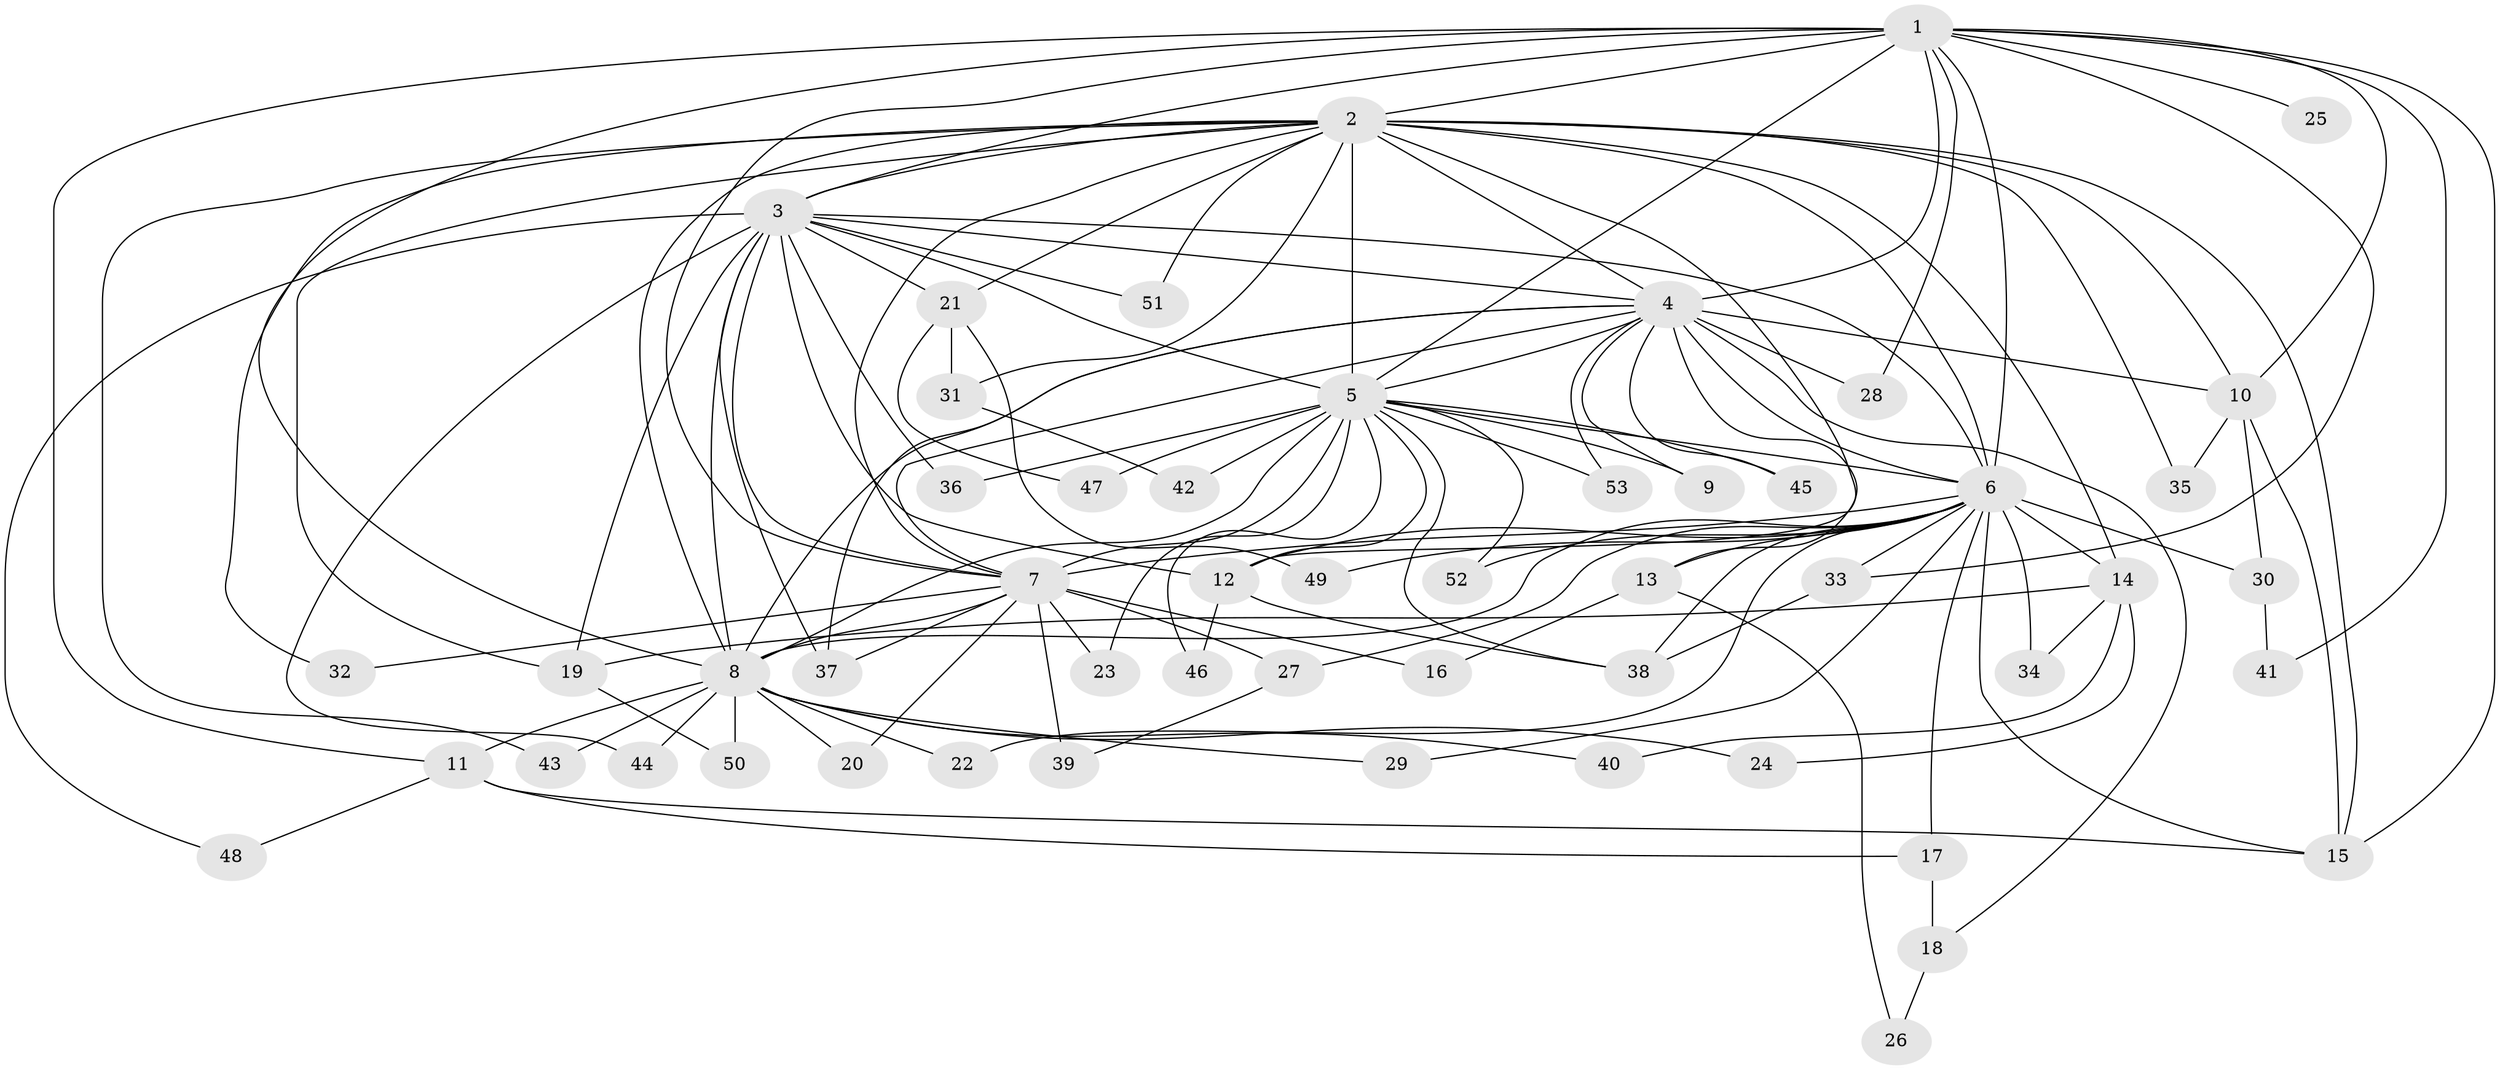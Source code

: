 // original degree distribution, {21: 0.022988505747126436, 27: 0.011494252873563218, 19: 0.022988505747126436, 25: 0.011494252873563218, 17: 0.011494252873563218, 20: 0.022988505747126436, 13: 0.011494252873563218, 2: 0.5977011494252874, 5: 0.05747126436781609, 4: 0.04597701149425287, 6: 0.011494252873563218, 3: 0.1724137931034483}
// Generated by graph-tools (version 1.1) at 2025/49/03/04/25 22:49:52]
// undirected, 53 vertices, 127 edges
graph export_dot {
  node [color=gray90,style=filled];
  1;
  2;
  3;
  4;
  5;
  6;
  7;
  8;
  9;
  10;
  11;
  12;
  13;
  14;
  15;
  16;
  17;
  18;
  19;
  20;
  21;
  22;
  23;
  24;
  25;
  26;
  27;
  28;
  29;
  30;
  31;
  32;
  33;
  34;
  35;
  36;
  37;
  38;
  39;
  40;
  41;
  42;
  43;
  44;
  45;
  46;
  47;
  48;
  49;
  50;
  51;
  52;
  53;
  1 -- 2 [weight=2.0];
  1 -- 3 [weight=4.0];
  1 -- 4 [weight=2.0];
  1 -- 5 [weight=1.0];
  1 -- 6 [weight=2.0];
  1 -- 7 [weight=1.0];
  1 -- 8 [weight=1.0];
  1 -- 10 [weight=1.0];
  1 -- 11 [weight=1.0];
  1 -- 15 [weight=1.0];
  1 -- 25 [weight=1.0];
  1 -- 28 [weight=1.0];
  1 -- 33 [weight=1.0];
  1 -- 41 [weight=1.0];
  2 -- 3 [weight=3.0];
  2 -- 4 [weight=2.0];
  2 -- 5 [weight=3.0];
  2 -- 6 [weight=4.0];
  2 -- 7 [weight=2.0];
  2 -- 8 [weight=3.0];
  2 -- 10 [weight=1.0];
  2 -- 12 [weight=1.0];
  2 -- 14 [weight=1.0];
  2 -- 15 [weight=1.0];
  2 -- 19 [weight=1.0];
  2 -- 21 [weight=1.0];
  2 -- 31 [weight=1.0];
  2 -- 32 [weight=1.0];
  2 -- 35 [weight=1.0];
  2 -- 43 [weight=1.0];
  2 -- 51 [weight=1.0];
  3 -- 4 [weight=1.0];
  3 -- 5 [weight=4.0];
  3 -- 6 [weight=2.0];
  3 -- 7 [weight=4.0];
  3 -- 8 [weight=2.0];
  3 -- 12 [weight=1.0];
  3 -- 19 [weight=1.0];
  3 -- 21 [weight=1.0];
  3 -- 36 [weight=1.0];
  3 -- 37 [weight=1.0];
  3 -- 44 [weight=1.0];
  3 -- 48 [weight=1.0];
  3 -- 51 [weight=1.0];
  4 -- 5 [weight=1.0];
  4 -- 6 [weight=3.0];
  4 -- 7 [weight=1.0];
  4 -- 8 [weight=1.0];
  4 -- 9 [weight=1.0];
  4 -- 10 [weight=1.0];
  4 -- 13 [weight=1.0];
  4 -- 18 [weight=1.0];
  4 -- 28 [weight=1.0];
  4 -- 37 [weight=1.0];
  4 -- 45 [weight=1.0];
  4 -- 53 [weight=1.0];
  5 -- 6 [weight=2.0];
  5 -- 7 [weight=1.0];
  5 -- 8 [weight=2.0];
  5 -- 9 [weight=1.0];
  5 -- 12 [weight=1.0];
  5 -- 23 [weight=1.0];
  5 -- 36 [weight=1.0];
  5 -- 38 [weight=1.0];
  5 -- 42 [weight=1.0];
  5 -- 45 [weight=1.0];
  5 -- 46 [weight=1.0];
  5 -- 47 [weight=1.0];
  5 -- 52 [weight=1.0];
  5 -- 53 [weight=1.0];
  6 -- 7 [weight=3.0];
  6 -- 8 [weight=2.0];
  6 -- 12 [weight=1.0];
  6 -- 13 [weight=1.0];
  6 -- 14 [weight=1.0];
  6 -- 15 [weight=1.0];
  6 -- 17 [weight=1.0];
  6 -- 22 [weight=1.0];
  6 -- 27 [weight=1.0];
  6 -- 29 [weight=1.0];
  6 -- 30 [weight=1.0];
  6 -- 33 [weight=1.0];
  6 -- 34 [weight=1.0];
  6 -- 38 [weight=1.0];
  6 -- 49 [weight=1.0];
  6 -- 52 [weight=1.0];
  7 -- 8 [weight=1.0];
  7 -- 16 [weight=1.0];
  7 -- 20 [weight=1.0];
  7 -- 23 [weight=1.0];
  7 -- 27 [weight=1.0];
  7 -- 32 [weight=1.0];
  7 -- 37 [weight=1.0];
  7 -- 39 [weight=1.0];
  8 -- 11 [weight=1.0];
  8 -- 20 [weight=1.0];
  8 -- 22 [weight=1.0];
  8 -- 24 [weight=1.0];
  8 -- 29 [weight=1.0];
  8 -- 40 [weight=1.0];
  8 -- 43 [weight=1.0];
  8 -- 44 [weight=1.0];
  8 -- 50 [weight=1.0];
  10 -- 15 [weight=1.0];
  10 -- 30 [weight=1.0];
  10 -- 35 [weight=1.0];
  11 -- 15 [weight=1.0];
  11 -- 17 [weight=1.0];
  11 -- 48 [weight=1.0];
  12 -- 38 [weight=1.0];
  12 -- 46 [weight=1.0];
  13 -- 16 [weight=1.0];
  13 -- 26 [weight=1.0];
  14 -- 19 [weight=1.0];
  14 -- 24 [weight=1.0];
  14 -- 34 [weight=1.0];
  14 -- 40 [weight=1.0];
  17 -- 18 [weight=1.0];
  18 -- 26 [weight=1.0];
  19 -- 50 [weight=1.0];
  21 -- 31 [weight=1.0];
  21 -- 47 [weight=1.0];
  21 -- 49 [weight=1.0];
  27 -- 39 [weight=1.0];
  30 -- 41 [weight=1.0];
  31 -- 42 [weight=1.0];
  33 -- 38 [weight=1.0];
}
